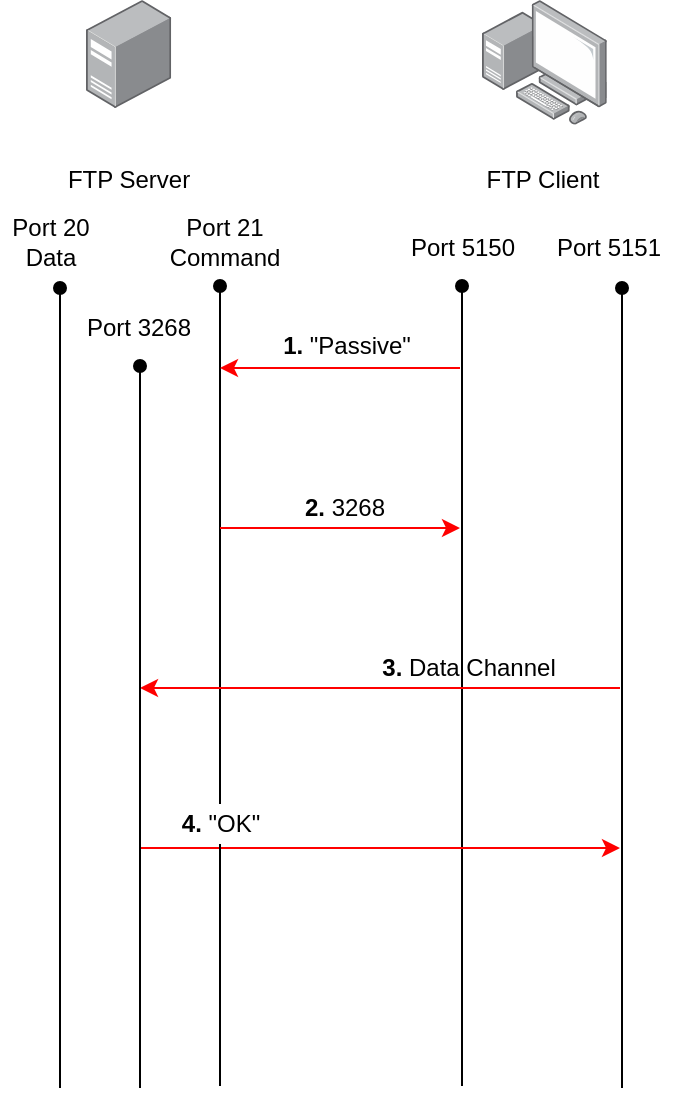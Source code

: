 <mxfile>
    <diagram id="p6ooxkCNlOgZY_pAuHA9" name="第 1 页">
        <mxGraphModel dx="1081" dy="777" grid="1" gridSize="10" guides="1" tooltips="1" connect="1" arrows="1" fold="1" page="1" pageScale="1" pageWidth="827" pageHeight="1169" math="0" shadow="0">
            <root>
                <mxCell id="0"/>
                <mxCell id="1" parent="0"/>
                <mxCell id="2" value="" style="points=[];aspect=fixed;html=1;align=center;shadow=0;dashed=0;image;image=img/lib/allied_telesis/computer_and_terminals/Server_Desktop.svg;" parent="1" vertex="1">
                    <mxGeometry x="173" y="136" width="42.6" height="54" as="geometry"/>
                </mxCell>
                <mxCell id="3" value="" style="points=[];aspect=fixed;html=1;align=center;shadow=0;dashed=0;image;image=img/lib/allied_telesis/computer_and_terminals/Personal_Computer_with_Server.svg;" parent="1" vertex="1">
                    <mxGeometry x="371" y="136" width="62.4" height="62.4" as="geometry"/>
                </mxCell>
                <mxCell id="5" value="" style="endArrow=oval;html=1;endFill=1;" parent="1" edge="1">
                    <mxGeometry width="50" height="50" relative="1" as="geometry">
                        <mxPoint x="361" y="679" as="sourcePoint"/>
                        <mxPoint x="361" y="279" as="targetPoint"/>
                    </mxGeometry>
                </mxCell>
                <mxCell id="6" value="" style="endArrow=oval;html=1;startArrow=none;startFill=0;endFill=1;" parent="1" edge="1">
                    <mxGeometry width="50" height="50" relative="1" as="geometry">
                        <mxPoint x="441" y="680" as="sourcePoint"/>
                        <mxPoint x="441" y="280.0" as="targetPoint"/>
                    </mxGeometry>
                </mxCell>
                <mxCell id="7" value="" style="endArrow=oval;html=1;endFill=1;startArrow=none;" parent="1" edge="1" source="29">
                    <mxGeometry width="50" height="50" relative="1" as="geometry">
                        <mxPoint x="240" y="679" as="sourcePoint"/>
                        <mxPoint x="240" y="279.0" as="targetPoint"/>
                    </mxGeometry>
                </mxCell>
                <mxCell id="8" value="" style="endArrow=oval;html=1;endFill=1;" parent="1" edge="1">
                    <mxGeometry width="50" height="50" relative="1" as="geometry">
                        <mxPoint x="160" y="680" as="sourcePoint"/>
                        <mxPoint x="160" y="280.0" as="targetPoint"/>
                    </mxGeometry>
                </mxCell>
                <mxCell id="9" value="FTP Client" style="text;html=1;align=center;verticalAlign=middle;resizable=0;points=[];autosize=1;strokeColor=none;fillColor=none;" parent="1" vertex="1">
                    <mxGeometry x="366" y="216" width="70" height="20" as="geometry"/>
                </mxCell>
                <mxCell id="10" value="FTP Server" style="text;html=1;align=center;verticalAlign=middle;resizable=0;points=[];autosize=1;strokeColor=none;fillColor=none;" parent="1" vertex="1">
                    <mxGeometry x="154.3" y="216" width="80" height="20" as="geometry"/>
                </mxCell>
                <mxCell id="11" value="Port 5150" style="text;html=1;align=center;verticalAlign=middle;resizable=0;points=[];autosize=1;strokeColor=none;fillColor=none;" parent="1" vertex="1">
                    <mxGeometry x="326" y="250" width="70" height="20" as="geometry"/>
                </mxCell>
                <mxCell id="12" value="Port 5151" style="text;html=1;align=center;verticalAlign=middle;resizable=0;points=[];autosize=1;strokeColor=none;fillColor=none;" parent="1" vertex="1">
                    <mxGeometry x="399" y="250" width="70" height="20" as="geometry"/>
                </mxCell>
                <mxCell id="13" value="Port 21&lt;br&gt;Command" style="text;html=1;align=center;verticalAlign=middle;resizable=0;points=[];autosize=1;strokeColor=none;fillColor=none;" parent="1" vertex="1">
                    <mxGeometry x="207" y="242" width="70" height="30" as="geometry"/>
                </mxCell>
                <mxCell id="14" value="Port 20&lt;br&gt;Data" style="text;html=1;align=center;verticalAlign=middle;resizable=0;points=[];autosize=1;strokeColor=none;fillColor=none;" parent="1" vertex="1">
                    <mxGeometry x="130" y="242" width="50" height="30" as="geometry"/>
                </mxCell>
                <mxCell id="15" value="" style="endArrow=classic;html=1;fontColor=#FF3333;fillColor=#e51400;strokeColor=#FF0000;" parent="1" edge="1">
                    <mxGeometry width="50" height="50" relative="1" as="geometry">
                        <mxPoint x="360" y="320" as="sourcePoint"/>
                        <mxPoint x="240" y="320" as="targetPoint"/>
                    </mxGeometry>
                </mxCell>
                <mxCell id="23" value="&lt;b&gt;1.&amp;nbsp;&lt;/b&gt;&quot;Passive&quot;" style="text;html=1;align=center;verticalAlign=middle;resizable=0;points=[];autosize=1;strokeColor=none;fillColor=none;" parent="1" vertex="1">
                    <mxGeometry x="263" y="299" width="80" height="20" as="geometry"/>
                </mxCell>
                <mxCell id="24" value="&lt;b&gt;2.&amp;nbsp;&lt;/b&gt;3268" style="text;html=1;align=center;verticalAlign=middle;resizable=0;points=[];autosize=1;strokeColor=none;fillColor=none;" parent="1" vertex="1">
                    <mxGeometry x="272" y="380" width="60" height="20" as="geometry"/>
                </mxCell>
                <mxCell id="25" value="" style="endArrow=classic;html=1;fillColor=#e51400;strokeColor=#FF0000;" parent="1" edge="1">
                    <mxGeometry width="50" height="50" relative="1" as="geometry">
                        <mxPoint x="240" y="400" as="sourcePoint"/>
                        <mxPoint x="360" y="400" as="targetPoint"/>
                    </mxGeometry>
                </mxCell>
                <mxCell id="26" value="" style="endArrow=none;html=1;strokeColor=#FF0000;startArrow=classic;startFill=1;endFill=0;" parent="1" edge="1">
                    <mxGeometry width="50" height="50" relative="1" as="geometry">
                        <mxPoint x="200" y="480" as="sourcePoint"/>
                        <mxPoint x="440" y="480" as="targetPoint"/>
                    </mxGeometry>
                </mxCell>
                <mxCell id="27" value="&lt;b&gt;3.&lt;/b&gt; Data Channel" style="text;html=1;align=center;verticalAlign=middle;resizable=0;points=[];autosize=1;strokeColor=none;fillColor=none;" parent="1" vertex="1">
                    <mxGeometry x="314" y="460" width="100" height="20" as="geometry"/>
                </mxCell>
                <mxCell id="28" value="" style="endArrow=none;html=1;fontColor=#FF3333;strokeColor=#FF0000;startArrow=classic;startFill=1;endFill=0;" parent="1" edge="1">
                    <mxGeometry width="50" height="50" relative="1" as="geometry">
                        <mxPoint x="440" y="560" as="sourcePoint"/>
                        <mxPoint x="200" y="560" as="targetPoint"/>
                    </mxGeometry>
                </mxCell>
                <mxCell id="30" value="" style="endArrow=oval;html=1;endFill=1;" edge="1" parent="1">
                    <mxGeometry width="50" height="50" relative="1" as="geometry">
                        <mxPoint x="200" y="680" as="sourcePoint"/>
                        <mxPoint x="200" y="319" as="targetPoint"/>
                    </mxGeometry>
                </mxCell>
                <mxCell id="31" value="Port 3268" style="text;html=1;align=center;verticalAlign=middle;resizable=0;points=[];autosize=1;strokeColor=none;fillColor=none;" vertex="1" parent="1">
                    <mxGeometry x="164.3" y="290" width="70" height="20" as="geometry"/>
                </mxCell>
                <mxCell id="29" value="&lt;font color=&quot;#000000&quot;&gt;&lt;b&gt;4.&lt;/b&gt; &quot;OK&quot;&lt;/font&gt;" style="text;html=1;align=center;verticalAlign=middle;resizable=0;points=[];autosize=1;strokeColor=none;fillColor=none;fontColor=#FF3333;" parent="1" vertex="1">
                    <mxGeometry x="215" y="538" width="50" height="20" as="geometry"/>
                </mxCell>
                <mxCell id="32" value="" style="endArrow=none;html=1;endFill=1;" edge="1" parent="1" target="29">
                    <mxGeometry width="50" height="50" relative="1" as="geometry">
                        <mxPoint x="240" y="679" as="sourcePoint"/>
                        <mxPoint x="240" y="279" as="targetPoint"/>
                    </mxGeometry>
                </mxCell>
            </root>
        </mxGraphModel>
    </diagram>
</mxfile>